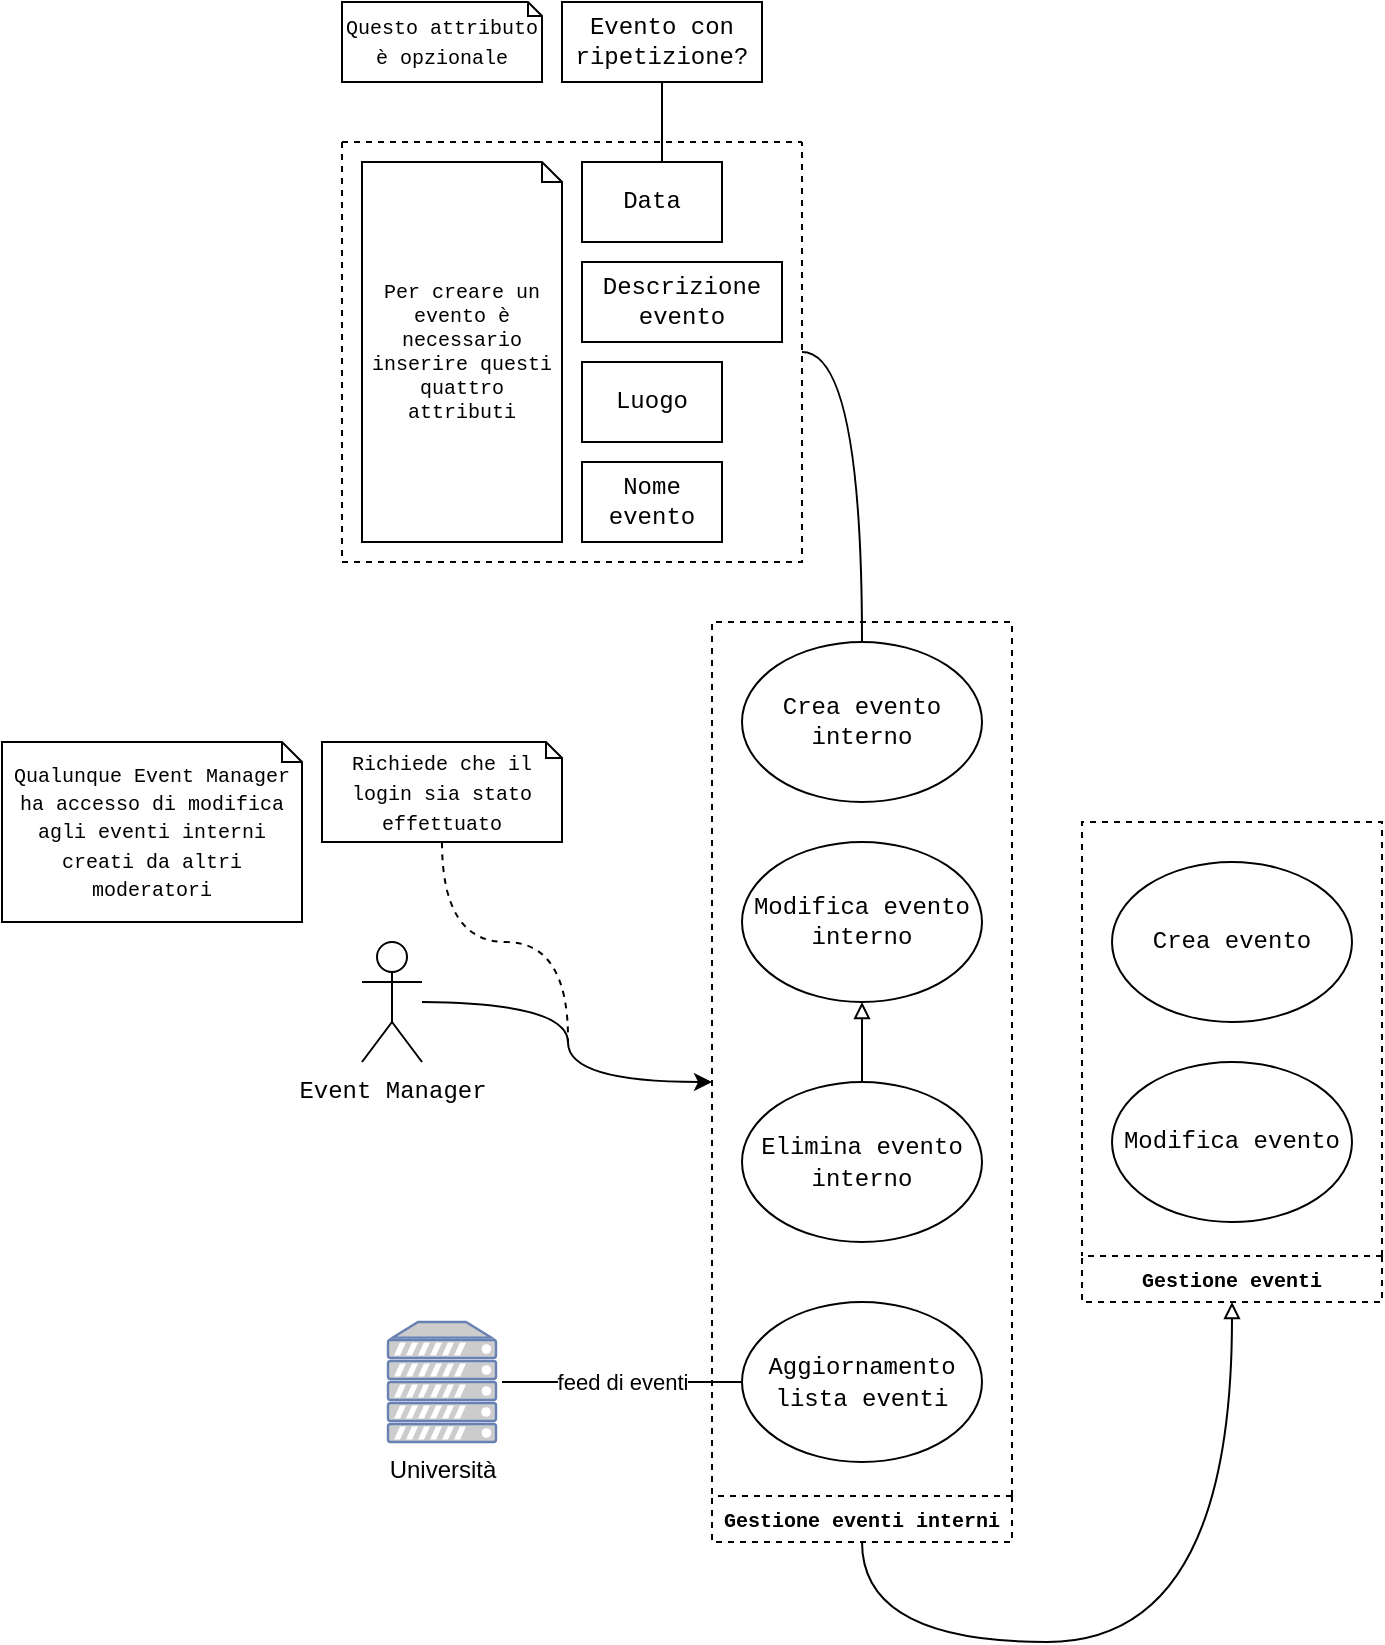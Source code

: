 <mxfile version="16.5.1" type="device"><diagram id="LrZhapcFb4-o8qW8dagy" name="Pagina-1"><mxGraphModel dx="1929" dy="2194" grid="1" gridSize="10" guides="1" tooltips="1" connect="1" arrows="1" fold="1" page="1" pageScale="1" pageWidth="827" pageHeight="1169" math="0" shadow="0"><root><mxCell id="0"/><mxCell id="1" parent="0"/><mxCell id="SnPC4H21fic9GxTqinl5-8" style="edgeStyle=orthogonalEdgeStyle;orthogonalLoop=1;jettySize=auto;html=1;curved=1;" parent="1" target="0OvJWfMUONWI5tFgbn3s-27" edge="1"><mxGeometry relative="1" as="geometry"><mxPoint x="340" y="319.793" as="targetPoint"/><mxPoint x="200" y="320" as="sourcePoint"/></mxGeometry></mxCell><mxCell id="YAtXyhVpyFXAWum12HIP-1" value="&lt;font face=&quot;Courier New&quot;&gt;Event Manager&lt;/font&gt;" style="shape=umlActor;verticalLabelPosition=bottom;verticalAlign=top;html=1;outlineConnect=0;" parent="1" vertex="1"><mxGeometry x="170" y="290" width="30" height="60" as="geometry"/></mxCell><mxCell id="SnPC4H21fic9GxTqinl5-9" style="edgeStyle=orthogonalEdgeStyle;curved=1;orthogonalLoop=1;jettySize=auto;html=1;exitX=0.5;exitY=1;exitDx=0;exitDy=0;exitPerimeter=0;endArrow=none;endFill=0;dashed=1;" parent="1" source="YAtXyhVpyFXAWum12HIP-8" edge="1"><mxGeometry relative="1" as="geometry"><mxPoint x="273" y="340" as="targetPoint"/></mxGeometry></mxCell><mxCell id="YAtXyhVpyFXAWum12HIP-8" value="&lt;font face=&quot;Courier New&quot; style=&quot;font-size: 10px&quot;&gt;Richiede che il login sia stato effettuato&lt;/font&gt;" style="shape=note;size=8;whiteSpace=wrap;html=1;" parent="1" vertex="1"><mxGeometry x="150" y="190" width="120" height="50" as="geometry"/></mxCell><mxCell id="YAtXyhVpyFXAWum12HIP-36" value="&lt;font style=&quot;font-size: 10px&quot;&gt;Qualunque Event Manager ha accesso di modifica agli eventi interni creati da altri moderatori&lt;/font&gt;" style="shape=note;size=10;whiteSpace=wrap;html=1;fontFamily=Courier New;fontSize=12;" parent="1" vertex="1"><mxGeometry x="-10" y="190" width="150" height="90" as="geometry"/></mxCell><mxCell id="0OvJWfMUONWI5tFgbn3s-25" style="edgeStyle=orthogonalEdgeStyle;rounded=0;orthogonalLoop=1;jettySize=auto;html=1;exitX=0.5;exitY=1;exitDx=0;exitDy=0;entryX=0.5;entryY=0;entryDx=0;entryDy=0;fontFamily=Courier New;fontSize=10;startArrow=none;startFill=0;endArrow=none;endFill=0;" parent="1" source="0OvJWfMUONWI5tFgbn3s-9" target="YAtXyhVpyFXAWum12HIP-16" edge="1"><mxGeometry relative="1" as="geometry"><Array as="points"><mxPoint x="320" y="-120"/><mxPoint x="320" y="-100"/></Array></mxGeometry></mxCell><mxCell id="0OvJWfMUONWI5tFgbn3s-9" value="Evento con ripetizione?" style="rectangle;whiteSpace=wrap;html=1;fontFamily=Courier New;fontSize=12;" parent="1" vertex="1"><mxGeometry x="270" y="-180" width="100" height="40" as="geometry"/></mxCell><mxCell id="0OvJWfMUONWI5tFgbn3s-11" value="&lt;font style=&quot;font-size: 10px&quot;&gt;Questo attributo è opzionale&lt;/font&gt;" style="shape=note;size=7;whiteSpace=wrap;html=1;fontFamily=Courier New;" parent="1" vertex="1"><mxGeometry x="160" y="-180" width="100" height="40" as="geometry"/></mxCell><mxCell id="0OvJWfMUONWI5tFgbn3s-26" style="edgeStyle=orthogonalEdgeStyle;orthogonalLoop=1;jettySize=auto;html=1;exitX=1;exitY=0.5;exitDx=0;exitDy=0;entryX=0.5;entryY=0;entryDx=0;entryDy=0;fontFamily=Courier New;fontSize=10;startArrow=none;startFill=0;endArrow=none;endFill=0;curved=1;" parent="1" source="0OvJWfMUONWI5tFgbn3s-12" target="YAtXyhVpyFXAWum12HIP-11" edge="1"><mxGeometry relative="1" as="geometry"/></mxCell><mxCell id="0OvJWfMUONWI5tFgbn3s-12" value="" style="swimlane;startSize=0;fontFamily=Courier New;fontSize=10;dashed=1;" parent="1" vertex="1"><mxGeometry x="160" y="-110" width="230" height="210" as="geometry"><mxRectangle x="160" y="-110" width="50" height="40" as="alternateBounds"/></mxGeometry></mxCell><mxCell id="YAtXyhVpyFXAWum12HIP-26" value="&lt;font style=&quot;font-size: 10px&quot;&gt;Per creare un evento è necessario inserire questi quattro attributi&lt;/font&gt;" style="shape=note;size=10;whiteSpace=wrap;html=1;fontFamily=Courier New;fontSize=10;" parent="0OvJWfMUONWI5tFgbn3s-12" vertex="1"><mxGeometry x="10" y="10" width="100" height="190" as="geometry"/></mxCell><mxCell id="YAtXyhVpyFXAWum12HIP-16" value="Data" style="rectangle;whiteSpace=wrap;html=1;fontFamily=Courier New;fontSize=12;" parent="0OvJWfMUONWI5tFgbn3s-12" vertex="1"><mxGeometry x="120" y="10" width="70" height="40" as="geometry"/></mxCell><mxCell id="YAtXyhVpyFXAWum12HIP-17" value="Descrizione&lt;br&gt;evento" style="rectangle;whiteSpace=wrap;html=1;fontFamily=Courier New;fontSize=12;" parent="0OvJWfMUONWI5tFgbn3s-12" vertex="1"><mxGeometry x="120" y="60" width="100" height="40" as="geometry"/></mxCell><mxCell id="YAtXyhVpyFXAWum12HIP-15" value="Luogo" style="rectangle;whiteSpace=wrap;html=1;fontFamily=Courier New;fontSize=12;" parent="0OvJWfMUONWI5tFgbn3s-12" vertex="1"><mxGeometry x="120" y="110" width="70" height="40" as="geometry"/></mxCell><mxCell id="YAtXyhVpyFXAWum12HIP-14" value="Nome evento" style="rectangle;whiteSpace=wrap;html=1;fontFamily=Courier New;fontSize=12;" parent="0OvJWfMUONWI5tFgbn3s-12" vertex="1"><mxGeometry x="120" y="160" width="70" height="40" as="geometry"/></mxCell><mxCell id="0OvJWfMUONWI5tFgbn3s-29" style="edgeStyle=orthogonalEdgeStyle;curved=1;orthogonalLoop=1;jettySize=auto;html=1;exitX=0.5;exitY=0;exitDx=0;exitDy=0;entryX=0.5;entryY=0;entryDx=0;entryDy=0;fontFamily=Courier New;fontSize=10;startArrow=none;startFill=0;endArrow=block;endFill=0;" parent="1" source="0OvJWfMUONWI5tFgbn3s-27" target="0OvJWfMUONWI5tFgbn3s-28" edge="1"><mxGeometry relative="1" as="geometry"><Array as="points"><mxPoint x="420" y="640"/><mxPoint x="605" y="640"/></Array></mxGeometry></mxCell><mxCell id="0OvJWfMUONWI5tFgbn3s-27" value="Gestione eventi interni" style="swimlane;fontFamily=Courier New;fontSize=10;direction=west;dashed=1;" parent="1" vertex="1"><mxGeometry x="345" y="130" width="150" height="460" as="geometry"><mxRectangle x="345" y="130" width="170" height="23" as="alternateBounds"/></mxGeometry></mxCell><mxCell id="YAtXyhVpyFXAWum12HIP-11" value="&lt;font style=&quot;font-size: 12px&quot;&gt;Crea evento&lt;br&gt;interno&lt;br&gt;&lt;/font&gt;" style="ellipse;whiteSpace=wrap;html=1;fontFamily=Courier New;fontSize=8;" parent="0OvJWfMUONWI5tFgbn3s-27" vertex="1"><mxGeometry x="15" y="10" width="120" height="80" as="geometry"/></mxCell><mxCell id="YAtXyhVpyFXAWum12HIP-33" value="&lt;font style=&quot;font-size: 12px&quot;&gt;Modifica evento&lt;br&gt;interno&lt;br&gt;&lt;/font&gt;" style="ellipse;whiteSpace=wrap;html=1;fontFamily=Courier New;fontSize=10;" parent="0OvJWfMUONWI5tFgbn3s-27" vertex="1"><mxGeometry x="15" y="110" width="120" height="80" as="geometry"/></mxCell><mxCell id="0OvJWfMUONWI5tFgbn3s-1" value="&lt;font face=&quot;Courier New&quot;&gt;Elimina evento interno&lt;/font&gt;" style="ellipse;whiteSpace=wrap;html=1;" parent="0OvJWfMUONWI5tFgbn3s-27" vertex="1"><mxGeometry x="15" y="230" width="120" height="80" as="geometry"/></mxCell><mxCell id="0OvJWfMUONWI5tFgbn3s-2" style="edgeStyle=orthogonalEdgeStyle;rounded=0;orthogonalLoop=1;jettySize=auto;html=1;exitX=0.5;exitY=0;exitDx=0;exitDy=0;fontFamily=Courier New;endArrow=block;endFill=0;startArrow=none;startFill=0;" parent="0OvJWfMUONWI5tFgbn3s-27" source="0OvJWfMUONWI5tFgbn3s-1" target="YAtXyhVpyFXAWum12HIP-33" edge="1"><mxGeometry relative="1" as="geometry"/></mxCell><mxCell id="SnPC4H21fic9GxTqinl5-6" value="&lt;font face=&quot;Courier New&quot;&gt;Aggiornamento lista eventi&lt;/font&gt;" style="ellipse;whiteSpace=wrap;html=1;" parent="0OvJWfMUONWI5tFgbn3s-27" vertex="1"><mxGeometry x="15" y="340" width="120" height="80" as="geometry"/></mxCell><mxCell id="0OvJWfMUONWI5tFgbn3s-28" value="Gestione eventi" style="swimlane;fontFamily=Courier New;fontSize=10;direction=west;dashed=1;" parent="1" vertex="1"><mxGeometry x="530" y="230" width="150" height="240" as="geometry"/></mxCell><mxCell id="YAtXyhVpyFXAWum12HIP-12" value="Crea evento" style="ellipse;whiteSpace=wrap;html=1;fontFamily=Courier New;fontSize=12;" parent="0OvJWfMUONWI5tFgbn3s-28" vertex="1"><mxGeometry x="15" y="20" width="120" height="80" as="geometry"/></mxCell><mxCell id="YAtXyhVpyFXAWum12HIP-32" value="&lt;font style=&quot;font-size: 12px&quot;&gt;Modifica evento&lt;/font&gt;" style="ellipse;whiteSpace=wrap;html=1;fontFamily=Courier New;fontSize=10;" parent="0OvJWfMUONWI5tFgbn3s-28" vertex="1"><mxGeometry x="15" y="120" width="120" height="80" as="geometry"/></mxCell><mxCell id="SnPC4H21fic9GxTqinl5-1" value="&lt;font color=&quot;#000000&quot;&gt;Università&lt;/font&gt;" style="fontColor=#0066CC;verticalAlign=top;verticalLabelPosition=bottom;labelPosition=center;align=center;html=1;outlineConnect=0;fillColor=#CCCCCC;strokeColor=#6881B3;gradientColor=none;gradientDirection=north;strokeWidth=2;shape=mxgraph.networks.server;" parent="1" vertex="1"><mxGeometry x="183" y="480" width="54" height="60" as="geometry"/></mxCell><mxCell id="SnPC4H21fic9GxTqinl5-2" style="edgeStyle=orthogonalEdgeStyle;orthogonalLoop=1;jettySize=auto;html=1;exitX=0;exitY=0.5;exitDx=0;exitDy=0;fontColor=#000000;strokeColor=none;curved=1;" parent="1" target="SnPC4H21fic9GxTqinl5-1" edge="1"><mxGeometry relative="1" as="geometry"><mxPoint x="350" y="610" as="sourcePoint"/></mxGeometry></mxCell><mxCell id="SnPC4H21fic9GxTqinl5-7" value="feed di eventi" style="edgeStyle=orthogonalEdgeStyle;rounded=0;orthogonalLoop=1;jettySize=auto;html=1;exitX=0;exitY=0.5;exitDx=0;exitDy=0;endArrow=none;endFill=0;" parent="1" source="SnPC4H21fic9GxTqinl5-6" edge="1"><mxGeometry relative="1" as="geometry"><mxPoint x="240" y="510" as="targetPoint"/></mxGeometry></mxCell></root></mxGraphModel></diagram></mxfile>